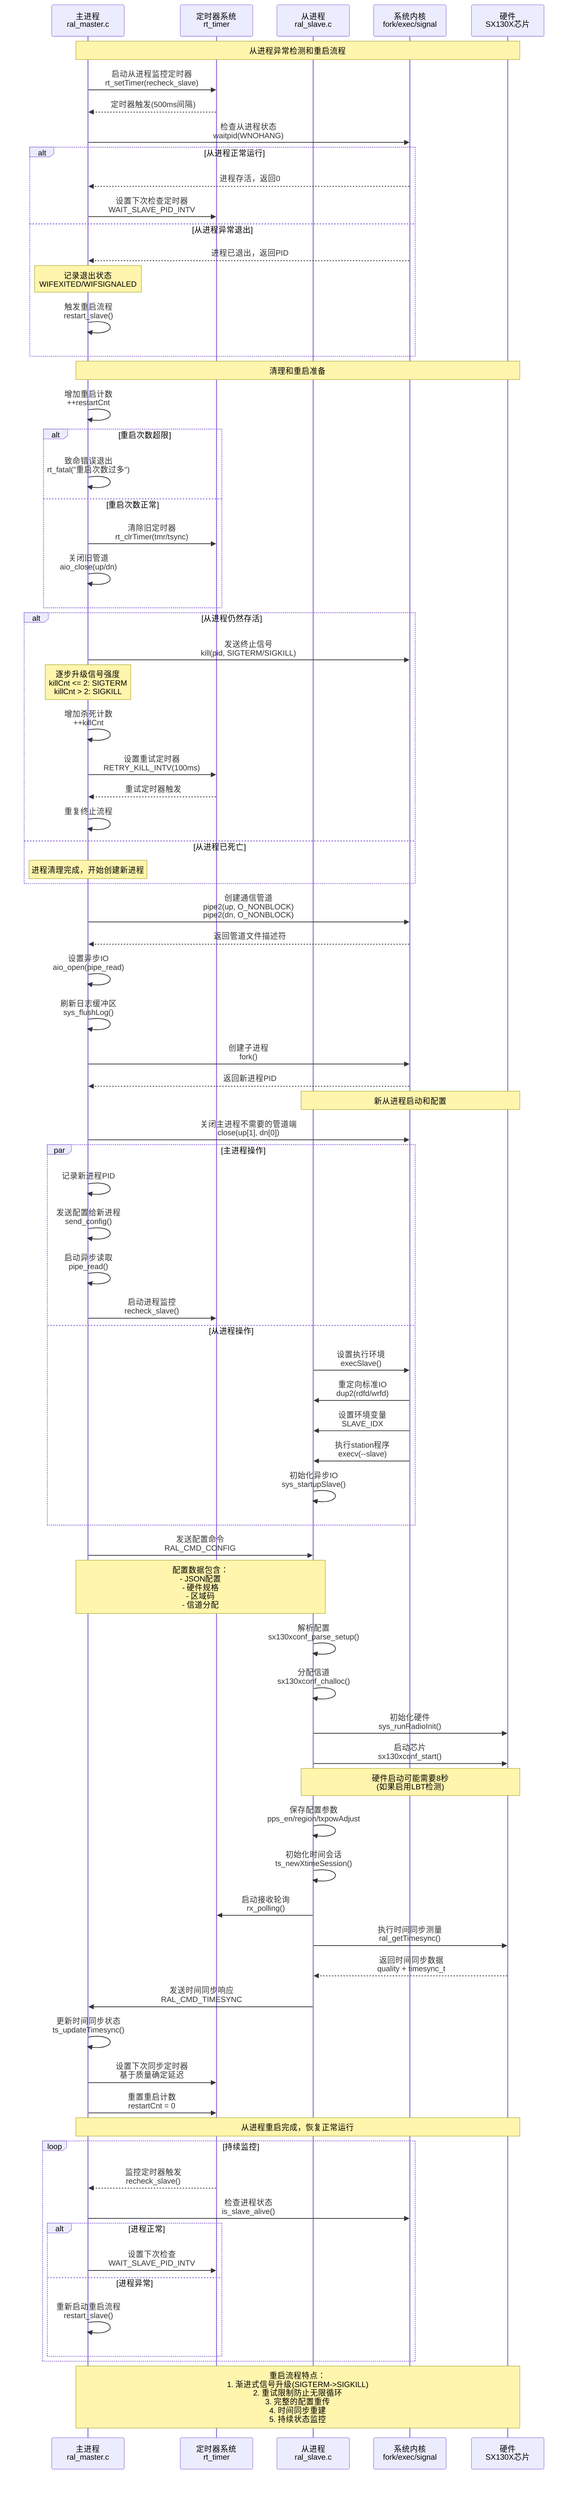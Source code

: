 sequenceDiagram
    participant Master as 主进程<br/>ral_master.c
    participant Timer as 定时器系统<br/>rt_timer
    participant Slave as 从进程<br/>ral_slave.c
    participant System as 系统内核<br/>fork/exec/signal
    participant Hardware as 硬件<br/>SX130X芯片
    
    Note over Master,Hardware: 从进程异常检测和重启流程
    
    %% 异常检测阶段
    Master->>Timer: 启动从进程监控定时器<br/>rt_setTimer(recheck_slave)
    Timer-->>Master: 定时器触发(500ms间隔)
    Master->>System: 检查从进程状态<br/>waitpid(WNOHANG)
    
    alt 从进程正常运行
        System-->>Master: 进程存活，返回0
        Master->>Timer: 设置下次检查定时器<br/>WAIT_SLAVE_PID_INTV
    else 从进程异常退出
        System-->>Master: 进程已退出，返回PID
        Note over Master: 记录退出状态<br/>WIFEXITED/WIFSIGNALED
        Master->>Master: 触发重启流程<br/>restart_slave()
    end
    
    %% 重启准备阶段
    Note over Master,Hardware: 清理和重启准备
    Master->>Master: 增加重启计数<br/>++restartCnt
    
    alt 重启次数超限
        Master->>Master: 致命错误退出<br/>rt_fatal("重启次数过多")
    else 重启次数正常
        Master->>Timer: 清除旧定时器<br/>rt_clrTimer(tmr/tsync)
        Master->>Master: 关闭旧管道<br/>aio_close(up/dn)
    end
    
    %% 进程终止阶段
    alt 从进程仍然存活
        Master->>System: 发送终止信号<br/>kill(pid, SIGTERM/SIGKILL)
        Note over Master: 逐步升级信号强度<br/>killCnt <= 2: SIGTERM<br/>killCnt > 2: SIGKILL
        Master->>Master: 增加杀死计数<br/>++killCnt
        Master->>Timer: 设置重试定时器<br/>RETRY_KILL_INTV(100ms)
        Timer-->>Master: 重试定时器触发
        Master->>Master: 重复终止流程
    else 从进程已死亡
        Note over Master: 进程清理完成，开始创建新进程
    end
    
    %% 新进程创建阶段
    Master->>System: 创建通信管道<br/>pipe2(up, O_NONBLOCK)<br/>pipe2(dn, O_NONBLOCK)
    System-->>Master: 返回管道文件描述符
    
    Master->>Master: 设置异步IO<br/>aio_open(pipe_read)
    Master->>Master: 刷新日志缓冲区<br/>sys_flushLog()
    
    Master->>System: 创建子进程<br/>fork()
    System-->>Master: 返回新进程PID
    
    %% 从进程初始化
    Note over Slave,Hardware: 新从进程启动和配置
    Master->>System: 关闭主进程不需要的管道端<br/>close(up[1], dn[0])
    
    par 主进程操作
        Master->>Master: 记录新进程PID
        Master->>Master: 发送配置给新进程<br/>send_config()
        Master->>Master: 启动异步读取<br/>pipe_read()
        Master->>Timer: 启动进程监控<br/>recheck_slave()
    and 从进程操作  
        Slave->>System: 设置执行环境<br/>execSlave()
        System->>Slave: 重定向标准IO<br/>dup2(rdfd/wrfd)
        System->>Slave: 设置环境变量<br/>SLAVE_IDX
        System->>Slave: 执行station程序<br/>execv(--slave)
        Slave->>Slave: 初始化异步IO<br/>sys_startupSlave()
    end
    
    %% 配置传输阶段
    Master->>Slave: 发送配置命令<br/>RAL_CMD_CONFIG
    Note over Master,Slave: 配置数据包含：<br/>- JSON配置<br/>- 硬件规格<br/>- 区域码<br/>- 信道分配
    
    Slave->>Slave: 解析配置<br/>sx130xconf_parse_setup()
    Slave->>Slave: 分配信道<br/>sx130xconf_challoc()
    Slave->>Hardware: 初始化硬件<br/>sys_runRadioInit()
    Slave->>Hardware: 启动芯片<br/>sx130xconf_start()
    
    Note over Slave,Hardware: 硬件启动可能需要8秒<br/>(如果启用LBT检测)
    
    Slave->>Slave: 保存配置参数<br/>pps_en/region/txpowAdjust
    Slave->>Slave: 初始化时间会话<br/>ts_newXtimeSession()
    Slave->>Timer: 启动接收轮询<br/>rx_polling()
    
    %% 时间同步建立
    Slave->>Hardware: 执行时间同步测量<br/>ral_getTimesync()
    Hardware-->>Slave: 返回时间同步数据<br/>quality + timesync_t
    Slave->>Master: 发送时间同步响应<br/>RAL_CMD_TIMESYNC
    
    Master->>Master: 更新时间同步状态<br/>ts_updateTimesync()
    Master->>Timer: 设置下次同步定时器<br/>基于质量确定延迟
    
    %% 运行状态确认
    Master->>Timer: 重置重启计数<br/>restartCnt = 0
    Note over Master,Hardware: 从进程重启完成，恢复正常运行
    
    %% 正常运行监控
    loop 持续监控
        Timer-->>Master: 监控定时器触发<br/>recheck_slave()
        Master->>System: 检查进程状态<br/>is_slave_alive()
        alt 进程正常
            Master->>Timer: 设置下次检查<br/>WAIT_SLAVE_PID_INTV
        else 进程异常
            Master->>Master: 重新启动重启流程<br/>restart_slave()
        end
    end
    
    %% 样式和注释
    Note over Master,Hardware: 重启流程特点：<br/>1. 渐进式信号升级(SIGTERM->SIGKILL)<br/>2. 重试限制防止无限循环<br/>3. 完整的配置重传<br/>4. 时间同步重建<br/>5. 持续状态监控